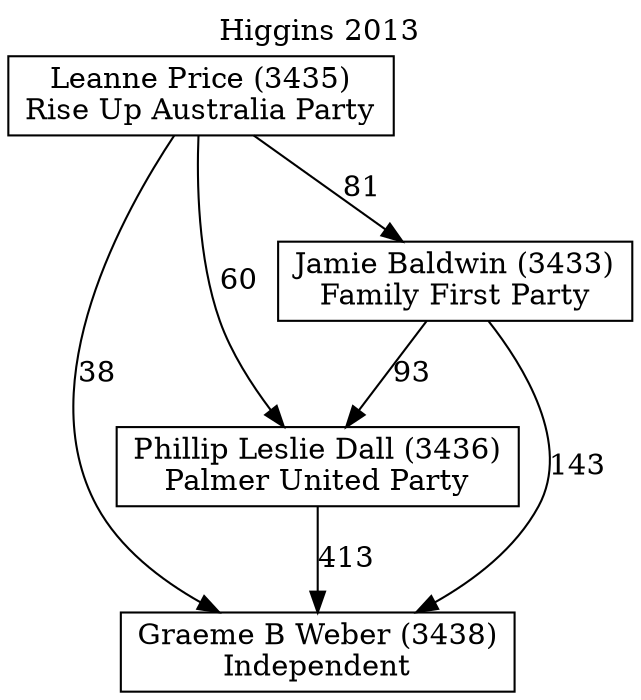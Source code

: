 // House preference flow
digraph "Graeme B Weber (3438)_Higgins_2013" {
	graph [label="Higgins 2013" labelloc=t mclimit=10]
	node [shape=box]
	"Graeme B Weber (3438)" [label="Graeme B Weber (3438)
Independent"]
	"Phillip Leslie Dall (3436)" [label="Phillip Leslie Dall (3436)
Palmer United Party"]
	"Jamie Baldwin (3433)" [label="Jamie Baldwin (3433)
Family First Party"]
	"Leanne Price (3435)" [label="Leanne Price (3435)
Rise Up Australia Party"]
	"Phillip Leslie Dall (3436)" -> "Graeme B Weber (3438)" [label=413]
	"Jamie Baldwin (3433)" -> "Phillip Leslie Dall (3436)" [label=93]
	"Leanne Price (3435)" -> "Jamie Baldwin (3433)" [label=81]
	"Jamie Baldwin (3433)" -> "Graeme B Weber (3438)" [label=143]
	"Leanne Price (3435)" -> "Graeme B Weber (3438)" [label=38]
	"Leanne Price (3435)" -> "Phillip Leslie Dall (3436)" [label=60]
}
